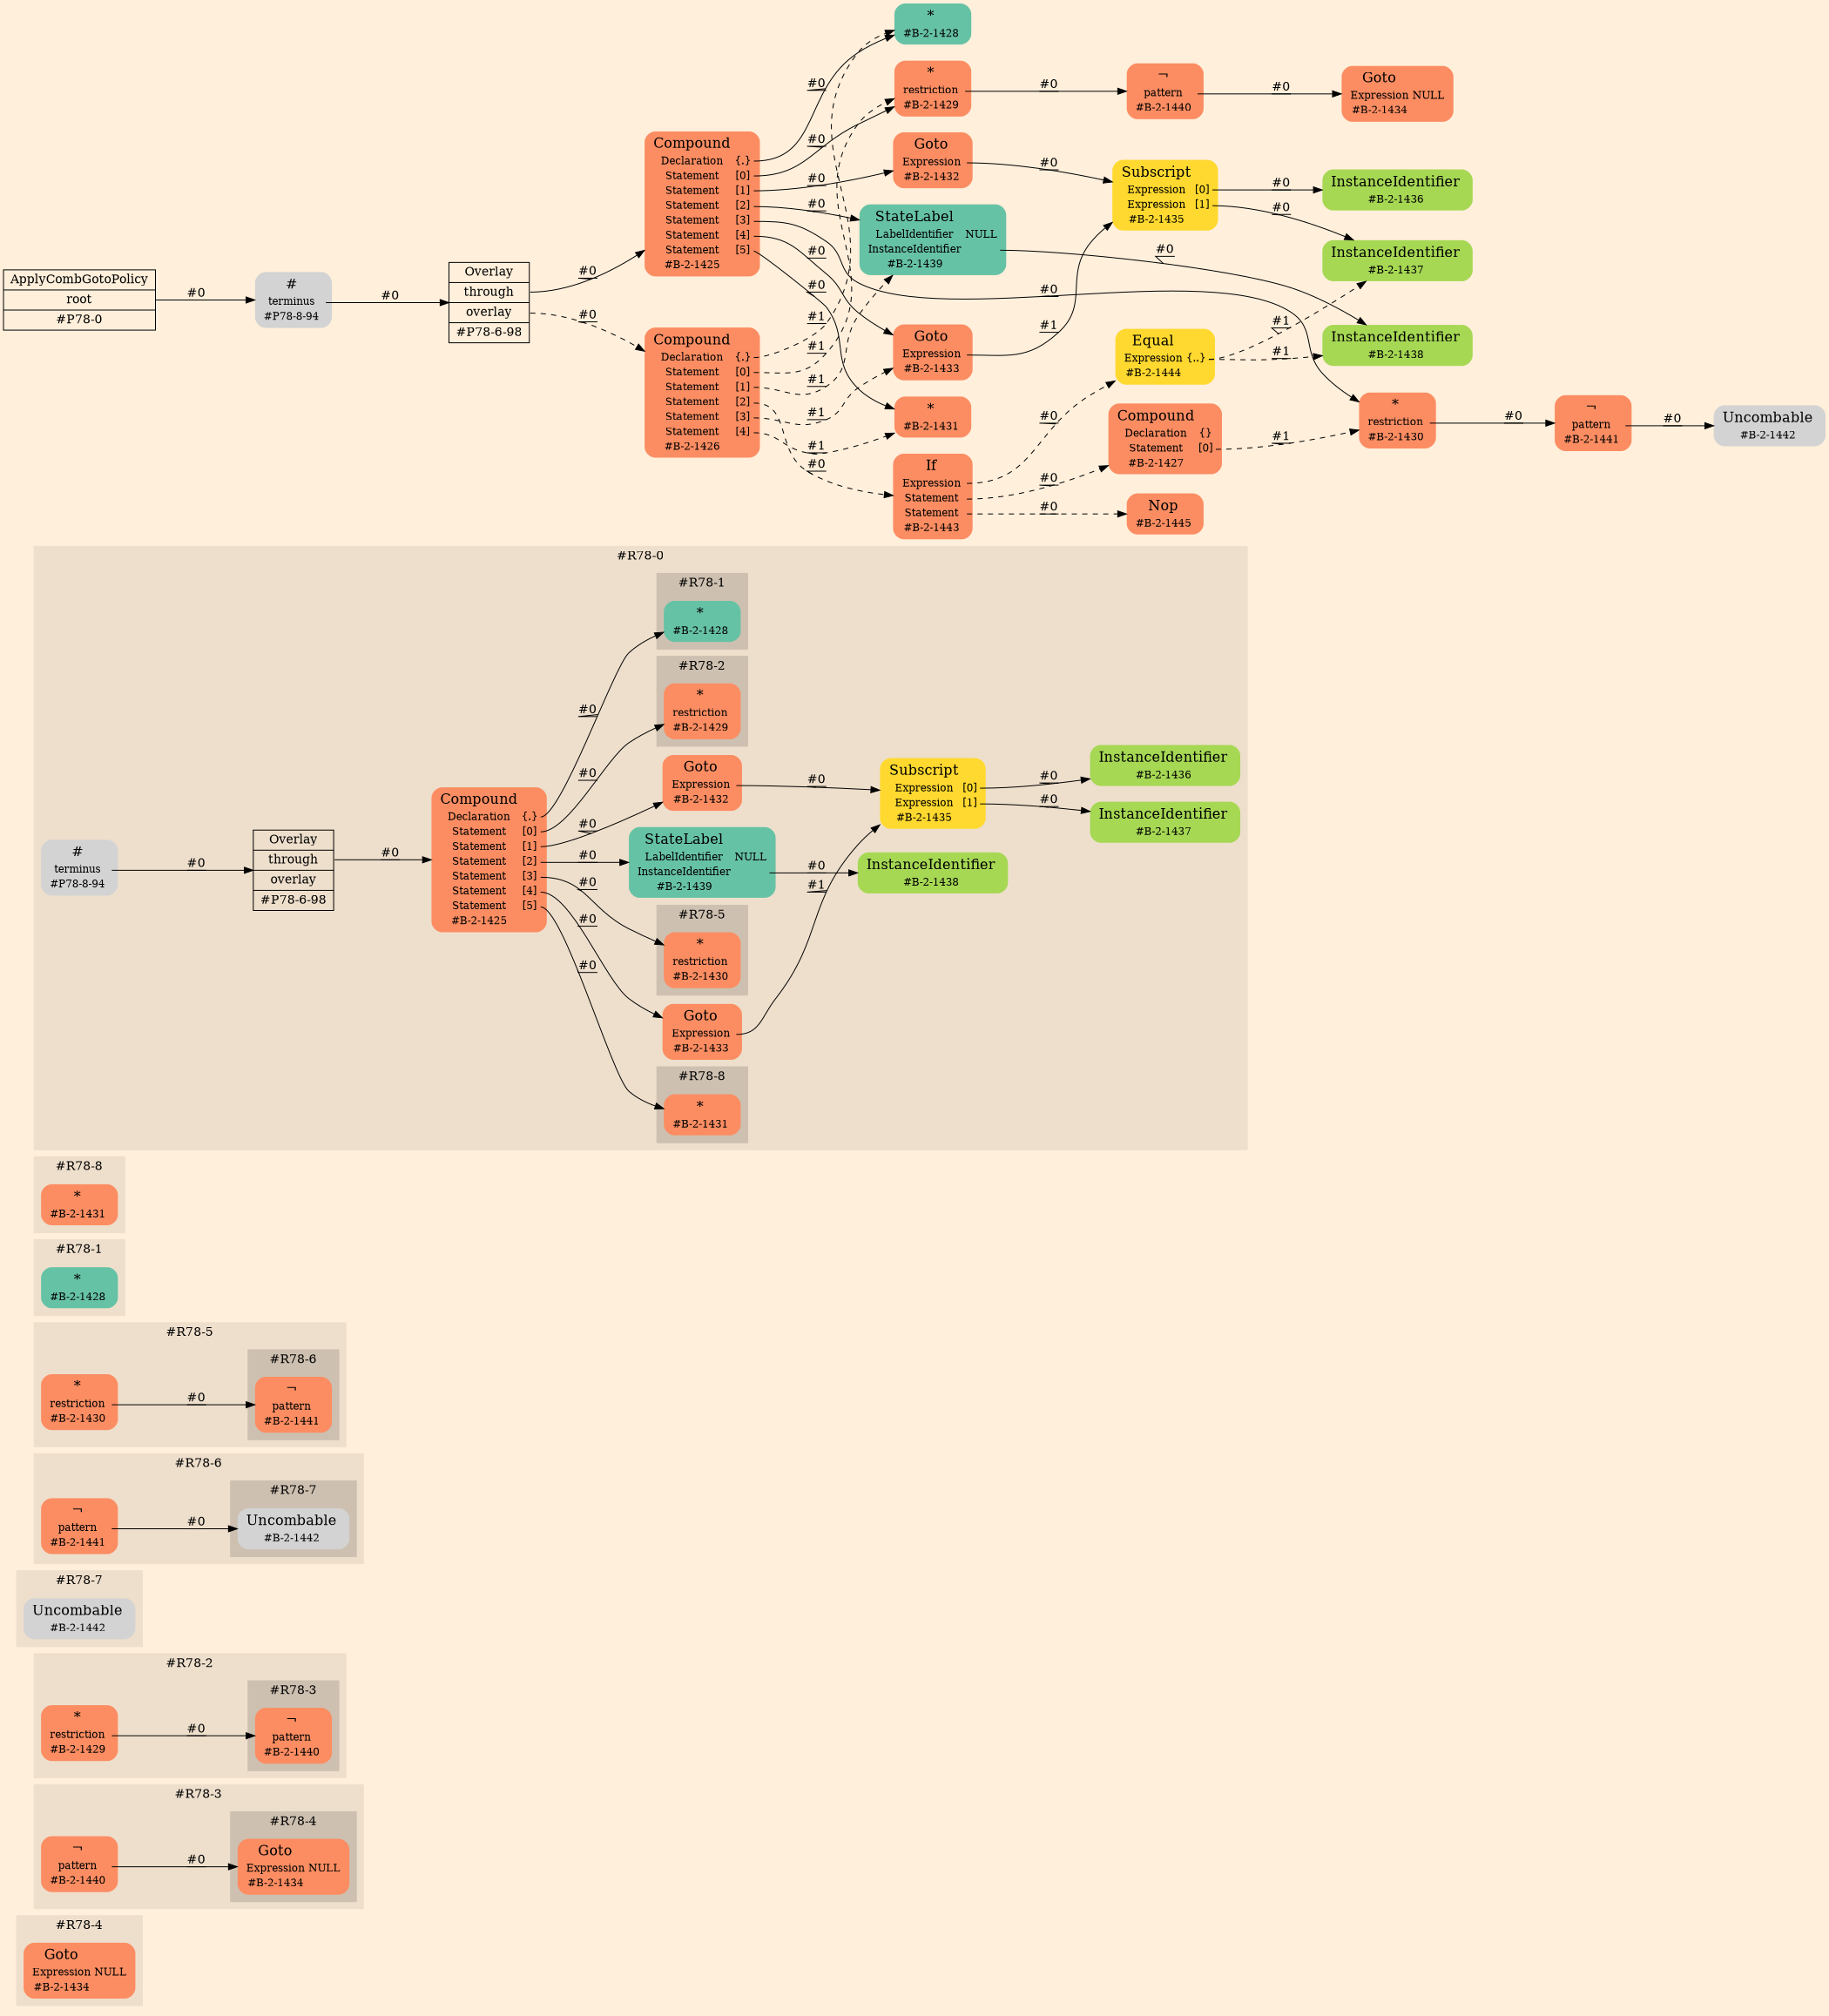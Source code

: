 digraph Inferno {
graph [
rankdir = "LR"
ranksep = 1.0
size = "14,20"
bgcolor = antiquewhite1
color = black
fontcolor = black
];
node [
];
subgraph "cluster#R78-4" {
label = "#R78-4"
style = "filled"
color = antiquewhite2
"#R78-4/#B-2-1434" [
shape = "plaintext"
fillcolor = "/set28/2"
label = <<TABLE BORDER="0" CELLBORDER="0" CELLSPACING="0">
 <TR>
  <TD><FONT POINT-SIZE="16.0">Goto</FONT></TD>
  <TD></TD>
 </TR>
 <TR>
  <TD>Expression</TD>
  <TD PORT="port0">NULL</TD>
 </TR>
 <TR>
  <TD>#B-2-1434</TD>
  <TD PORT="port1"></TD>
 </TR>
</TABLE>>
style = "rounded,filled"
fontsize = "12"
];
}
subgraph "cluster#R78-3" {
label = "#R78-3"
style = "filled"
color = antiquewhite2
"#R78-3/#B-2-1440" [
shape = "plaintext"
fillcolor = "/set28/2"
label = <<TABLE BORDER="0" CELLBORDER="0" CELLSPACING="0">
 <TR>
  <TD><FONT POINT-SIZE="16.0">¬</FONT></TD>
  <TD></TD>
 </TR>
 <TR>
  <TD>pattern</TD>
  <TD PORT="port0"></TD>
 </TR>
 <TR>
  <TD>#B-2-1440</TD>
  <TD PORT="port1"></TD>
 </TR>
</TABLE>>
style = "rounded,filled"
fontsize = "12"
];
subgraph "cluster#R78-4" {
label = "#R78-4"
style = "filled"
color = antiquewhite3
"#R78-3/#B-2-1434" [
shape = "plaintext"
fillcolor = "/set28/2"
label = <<TABLE BORDER="0" CELLBORDER="0" CELLSPACING="0">
 <TR>
  <TD><FONT POINT-SIZE="16.0">Goto</FONT></TD>
  <TD></TD>
 </TR>
 <TR>
  <TD>Expression</TD>
  <TD PORT="port0">NULL</TD>
 </TR>
 <TR>
  <TD>#B-2-1434</TD>
  <TD PORT="port1"></TD>
 </TR>
</TABLE>>
style = "rounded,filled"
fontsize = "12"
];
}
}
subgraph "cluster#R78-2" {
label = "#R78-2"
style = "filled"
color = antiquewhite2
"#R78-2/#B-2-1429" [
shape = "plaintext"
fillcolor = "/set28/2"
label = <<TABLE BORDER="0" CELLBORDER="0" CELLSPACING="0">
 <TR>
  <TD><FONT POINT-SIZE="16.0">*</FONT></TD>
  <TD></TD>
 </TR>
 <TR>
  <TD>restriction</TD>
  <TD PORT="port0"></TD>
 </TR>
 <TR>
  <TD>#B-2-1429</TD>
  <TD PORT="port1"></TD>
 </TR>
</TABLE>>
style = "rounded,filled"
fontsize = "12"
];
subgraph "cluster#R78-3" {
label = "#R78-3"
style = "filled"
color = antiquewhite3
"#R78-2/#B-2-1440" [
shape = "plaintext"
fillcolor = "/set28/2"
label = <<TABLE BORDER="0" CELLBORDER="0" CELLSPACING="0">
 <TR>
  <TD><FONT POINT-SIZE="16.0">¬</FONT></TD>
  <TD></TD>
 </TR>
 <TR>
  <TD>pattern</TD>
  <TD PORT="port0"></TD>
 </TR>
 <TR>
  <TD>#B-2-1440</TD>
  <TD PORT="port1"></TD>
 </TR>
</TABLE>>
style = "rounded,filled"
fontsize = "12"
];
}
}
subgraph "cluster#R78-7" {
label = "#R78-7"
style = "filled"
color = antiquewhite2
"#R78-7/#B-2-1442" [
shape = "plaintext"
label = <<TABLE BORDER="0" CELLBORDER="0" CELLSPACING="0">
 <TR>
  <TD><FONT POINT-SIZE="16.0">Uncombable</FONT></TD>
  <TD></TD>
 </TR>
 <TR>
  <TD>#B-2-1442</TD>
  <TD PORT="port0"></TD>
 </TR>
</TABLE>>
style = "rounded,filled"
fontsize = "12"
];
}
subgraph "cluster#R78-6" {
label = "#R78-6"
style = "filled"
color = antiquewhite2
"#R78-6/#B-2-1441" [
shape = "plaintext"
fillcolor = "/set28/2"
label = <<TABLE BORDER="0" CELLBORDER="0" CELLSPACING="0">
 <TR>
  <TD><FONT POINT-SIZE="16.0">¬</FONT></TD>
  <TD></TD>
 </TR>
 <TR>
  <TD>pattern</TD>
  <TD PORT="port0"></TD>
 </TR>
 <TR>
  <TD>#B-2-1441</TD>
  <TD PORT="port1"></TD>
 </TR>
</TABLE>>
style = "rounded,filled"
fontsize = "12"
];
subgraph "cluster#R78-7" {
label = "#R78-7"
style = "filled"
color = antiquewhite3
"#R78-6/#B-2-1442" [
shape = "plaintext"
label = <<TABLE BORDER="0" CELLBORDER="0" CELLSPACING="0">
 <TR>
  <TD><FONT POINT-SIZE="16.0">Uncombable</FONT></TD>
  <TD></TD>
 </TR>
 <TR>
  <TD>#B-2-1442</TD>
  <TD PORT="port0"></TD>
 </TR>
</TABLE>>
style = "rounded,filled"
fontsize = "12"
];
}
}
subgraph "cluster#R78-5" {
label = "#R78-5"
style = "filled"
color = antiquewhite2
"#R78-5/#B-2-1430" [
shape = "plaintext"
fillcolor = "/set28/2"
label = <<TABLE BORDER="0" CELLBORDER="0" CELLSPACING="0">
 <TR>
  <TD><FONT POINT-SIZE="16.0">*</FONT></TD>
  <TD></TD>
 </TR>
 <TR>
  <TD>restriction</TD>
  <TD PORT="port0"></TD>
 </TR>
 <TR>
  <TD>#B-2-1430</TD>
  <TD PORT="port1"></TD>
 </TR>
</TABLE>>
style = "rounded,filled"
fontsize = "12"
];
subgraph "cluster#R78-6" {
label = "#R78-6"
style = "filled"
color = antiquewhite3
"#R78-5/#B-2-1441" [
shape = "plaintext"
fillcolor = "/set28/2"
label = <<TABLE BORDER="0" CELLBORDER="0" CELLSPACING="0">
 <TR>
  <TD><FONT POINT-SIZE="16.0">¬</FONT></TD>
  <TD></TD>
 </TR>
 <TR>
  <TD>pattern</TD>
  <TD PORT="port0"></TD>
 </TR>
 <TR>
  <TD>#B-2-1441</TD>
  <TD PORT="port1"></TD>
 </TR>
</TABLE>>
style = "rounded,filled"
fontsize = "12"
];
}
}
subgraph "cluster#R78-1" {
label = "#R78-1"
style = "filled"
color = antiquewhite2
"#R78-1/#B-2-1428" [
shape = "plaintext"
fillcolor = "/set28/1"
label = <<TABLE BORDER="0" CELLBORDER="0" CELLSPACING="0">
 <TR>
  <TD><FONT POINT-SIZE="16.0">*</FONT></TD>
  <TD></TD>
 </TR>
 <TR>
  <TD>#B-2-1428</TD>
  <TD PORT="port0"></TD>
 </TR>
</TABLE>>
style = "rounded,filled"
fontsize = "12"
];
}
subgraph "cluster#R78-8" {
label = "#R78-8"
style = "filled"
color = antiquewhite2
"#R78-8/#B-2-1431" [
shape = "plaintext"
fillcolor = "/set28/2"
label = <<TABLE BORDER="0" CELLBORDER="0" CELLSPACING="0">
 <TR>
  <TD><FONT POINT-SIZE="16.0">*</FONT></TD>
  <TD></TD>
 </TR>
 <TR>
  <TD>#B-2-1431</TD>
  <TD PORT="port0"></TD>
 </TR>
</TABLE>>
style = "rounded,filled"
fontsize = "12"
];
}
subgraph "cluster#R78-0" {
label = "#R78-0"
style = "filled"
color = antiquewhite2
"#R78-0/#B-2-1438" [
shape = "plaintext"
fillcolor = "/set28/5"
label = <<TABLE BORDER="0" CELLBORDER="0" CELLSPACING="0">
 <TR>
  <TD><FONT POINT-SIZE="16.0">InstanceIdentifier</FONT></TD>
  <TD></TD>
 </TR>
 <TR>
  <TD>#B-2-1438</TD>
  <TD PORT="port0"></TD>
 </TR>
</TABLE>>
style = "rounded,filled"
fontsize = "12"
];
"#R78-0/#B-2-1439" [
shape = "plaintext"
fillcolor = "/set28/1"
label = <<TABLE BORDER="0" CELLBORDER="0" CELLSPACING="0">
 <TR>
  <TD><FONT POINT-SIZE="16.0">StateLabel</FONT></TD>
  <TD></TD>
 </TR>
 <TR>
  <TD>LabelIdentifier</TD>
  <TD PORT="port0">NULL</TD>
 </TR>
 <TR>
  <TD>InstanceIdentifier</TD>
  <TD PORT="port1"></TD>
 </TR>
 <TR>
  <TD>#B-2-1439</TD>
  <TD PORT="port2"></TD>
 </TR>
</TABLE>>
style = "rounded,filled"
fontsize = "12"
];
"#R78-0/#B-2-1437" [
shape = "plaintext"
fillcolor = "/set28/5"
label = <<TABLE BORDER="0" CELLBORDER="0" CELLSPACING="0">
 <TR>
  <TD><FONT POINT-SIZE="16.0">InstanceIdentifier</FONT></TD>
  <TD></TD>
 </TR>
 <TR>
  <TD>#B-2-1437</TD>
  <TD PORT="port0"></TD>
 </TR>
</TABLE>>
style = "rounded,filled"
fontsize = "12"
];
"#R78-0/#B-2-1425" [
shape = "plaintext"
fillcolor = "/set28/2"
label = <<TABLE BORDER="0" CELLBORDER="0" CELLSPACING="0">
 <TR>
  <TD><FONT POINT-SIZE="16.0">Compound</FONT></TD>
  <TD></TD>
 </TR>
 <TR>
  <TD>Declaration</TD>
  <TD PORT="port0">{.}</TD>
 </TR>
 <TR>
  <TD>Statement</TD>
  <TD PORT="port1">[0]</TD>
 </TR>
 <TR>
  <TD>Statement</TD>
  <TD PORT="port2">[1]</TD>
 </TR>
 <TR>
  <TD>Statement</TD>
  <TD PORT="port3">[2]</TD>
 </TR>
 <TR>
  <TD>Statement</TD>
  <TD PORT="port4">[3]</TD>
 </TR>
 <TR>
  <TD>Statement</TD>
  <TD PORT="port5">[4]</TD>
 </TR>
 <TR>
  <TD>Statement</TD>
  <TD PORT="port6">[5]</TD>
 </TR>
 <TR>
  <TD>#B-2-1425</TD>
  <TD PORT="port7"></TD>
 </TR>
</TABLE>>
style = "rounded,filled"
fontsize = "12"
];
"#R78-0/#P78-8-94" [
shape = "plaintext"
label = <<TABLE BORDER="0" CELLBORDER="0" CELLSPACING="0">
 <TR>
  <TD><FONT POINT-SIZE="16.0">#</FONT></TD>
  <TD></TD>
 </TR>
 <TR>
  <TD>terminus</TD>
  <TD PORT="port0"></TD>
 </TR>
 <TR>
  <TD>#P78-8-94</TD>
  <TD PORT="port1"></TD>
 </TR>
</TABLE>>
style = "rounded,filled"
fontsize = "12"
];
"#R78-0/#P78-6-98" [
shape = "record"
fillcolor = antiquewhite2
label = "<fixed> Overlay | <port0> through | <port1> overlay | <port2> #P78-6-98"
style = "filled"
fontsize = "14"
color = black
fontcolor = black
];
"#R78-0/#B-2-1432" [
shape = "plaintext"
fillcolor = "/set28/2"
label = <<TABLE BORDER="0" CELLBORDER="0" CELLSPACING="0">
 <TR>
  <TD><FONT POINT-SIZE="16.0">Goto</FONT></TD>
  <TD></TD>
 </TR>
 <TR>
  <TD>Expression</TD>
  <TD PORT="port0"></TD>
 </TR>
 <TR>
  <TD>#B-2-1432</TD>
  <TD PORT="port1"></TD>
 </TR>
</TABLE>>
style = "rounded,filled"
fontsize = "12"
];
"#R78-0/#B-2-1433" [
shape = "plaintext"
fillcolor = "/set28/2"
label = <<TABLE BORDER="0" CELLBORDER="0" CELLSPACING="0">
 <TR>
  <TD><FONT POINT-SIZE="16.0">Goto</FONT></TD>
  <TD></TD>
 </TR>
 <TR>
  <TD>Expression</TD>
  <TD PORT="port0"></TD>
 </TR>
 <TR>
  <TD>#B-2-1433</TD>
  <TD PORT="port1"></TD>
 </TR>
</TABLE>>
style = "rounded,filled"
fontsize = "12"
];
"#R78-0/#B-2-1435" [
shape = "plaintext"
fillcolor = "/set28/6"
label = <<TABLE BORDER="0" CELLBORDER="0" CELLSPACING="0">
 <TR>
  <TD><FONT POINT-SIZE="16.0">Subscript</FONT></TD>
  <TD></TD>
 </TR>
 <TR>
  <TD>Expression</TD>
  <TD PORT="port0">[0]</TD>
 </TR>
 <TR>
  <TD>Expression</TD>
  <TD PORT="port1">[1]</TD>
 </TR>
 <TR>
  <TD>#B-2-1435</TD>
  <TD PORT="port2"></TD>
 </TR>
</TABLE>>
style = "rounded,filled"
fontsize = "12"
];
"#R78-0/#B-2-1436" [
shape = "plaintext"
fillcolor = "/set28/5"
label = <<TABLE BORDER="0" CELLBORDER="0" CELLSPACING="0">
 <TR>
  <TD><FONT POINT-SIZE="16.0">InstanceIdentifier</FONT></TD>
  <TD></TD>
 </TR>
 <TR>
  <TD>#B-2-1436</TD>
  <TD PORT="port0"></TD>
 </TR>
</TABLE>>
style = "rounded,filled"
fontsize = "12"
];
subgraph "cluster#R78-8" {
label = "#R78-8"
style = "filled"
color = antiquewhite3
"#R78-0/#B-2-1431" [
shape = "plaintext"
fillcolor = "/set28/2"
label = <<TABLE BORDER="0" CELLBORDER="0" CELLSPACING="0">
 <TR>
  <TD><FONT POINT-SIZE="16.0">*</FONT></TD>
  <TD></TD>
 </TR>
 <TR>
  <TD>#B-2-1431</TD>
  <TD PORT="port0"></TD>
 </TR>
</TABLE>>
style = "rounded,filled"
fontsize = "12"
];
}
subgraph "cluster#R78-1" {
label = "#R78-1"
style = "filled"
color = antiquewhite3
"#R78-0/#B-2-1428" [
shape = "plaintext"
fillcolor = "/set28/1"
label = <<TABLE BORDER="0" CELLBORDER="0" CELLSPACING="0">
 <TR>
  <TD><FONT POINT-SIZE="16.0">*</FONT></TD>
  <TD></TD>
 </TR>
 <TR>
  <TD>#B-2-1428</TD>
  <TD PORT="port0"></TD>
 </TR>
</TABLE>>
style = "rounded,filled"
fontsize = "12"
];
}
subgraph "cluster#R78-5" {
label = "#R78-5"
style = "filled"
color = antiquewhite3
"#R78-0/#B-2-1430" [
shape = "plaintext"
fillcolor = "/set28/2"
label = <<TABLE BORDER="0" CELLBORDER="0" CELLSPACING="0">
 <TR>
  <TD><FONT POINT-SIZE="16.0">*</FONT></TD>
  <TD></TD>
 </TR>
 <TR>
  <TD>restriction</TD>
  <TD PORT="port0"></TD>
 </TR>
 <TR>
  <TD>#B-2-1430</TD>
  <TD PORT="port1"></TD>
 </TR>
</TABLE>>
style = "rounded,filled"
fontsize = "12"
];
}
subgraph "cluster#R78-2" {
label = "#R78-2"
style = "filled"
color = antiquewhite3
"#R78-0/#B-2-1429" [
shape = "plaintext"
fillcolor = "/set28/2"
label = <<TABLE BORDER="0" CELLBORDER="0" CELLSPACING="0">
 <TR>
  <TD><FONT POINT-SIZE="16.0">*</FONT></TD>
  <TD></TD>
 </TR>
 <TR>
  <TD>restriction</TD>
  <TD PORT="port0"></TD>
 </TR>
 <TR>
  <TD>#B-2-1429</TD>
  <TD PORT="port1"></TD>
 </TR>
</TABLE>>
style = "rounded,filled"
fontsize = "12"
];
}
}
"CR#P78-0" [
shape = "record"
fillcolor = antiquewhite1
label = "<fixed> ApplyCombGotoPolicy | <port0> root | <port1> #P78-0"
style = "filled"
fontsize = "14"
color = black
fontcolor = black
];
"#P78-8-94" [
shape = "plaintext"
label = <<TABLE BORDER="0" CELLBORDER="0" CELLSPACING="0">
 <TR>
  <TD><FONT POINT-SIZE="16.0">#</FONT></TD>
  <TD></TD>
 </TR>
 <TR>
  <TD>terminus</TD>
  <TD PORT="port0"></TD>
 </TR>
 <TR>
  <TD>#P78-8-94</TD>
  <TD PORT="port1"></TD>
 </TR>
</TABLE>>
style = "rounded,filled"
fontsize = "12"
];
"#P78-6-98" [
shape = "record"
fillcolor = antiquewhite1
label = "<fixed> Overlay | <port0> through | <port1> overlay | <port2> #P78-6-98"
style = "filled"
fontsize = "14"
color = black
fontcolor = black
];
"#B-2-1425" [
shape = "plaintext"
fillcolor = "/set28/2"
label = <<TABLE BORDER="0" CELLBORDER="0" CELLSPACING="0">
 <TR>
  <TD><FONT POINT-SIZE="16.0">Compound</FONT></TD>
  <TD></TD>
 </TR>
 <TR>
  <TD>Declaration</TD>
  <TD PORT="port0">{.}</TD>
 </TR>
 <TR>
  <TD>Statement</TD>
  <TD PORT="port1">[0]</TD>
 </TR>
 <TR>
  <TD>Statement</TD>
  <TD PORT="port2">[1]</TD>
 </TR>
 <TR>
  <TD>Statement</TD>
  <TD PORT="port3">[2]</TD>
 </TR>
 <TR>
  <TD>Statement</TD>
  <TD PORT="port4">[3]</TD>
 </TR>
 <TR>
  <TD>Statement</TD>
  <TD PORT="port5">[4]</TD>
 </TR>
 <TR>
  <TD>Statement</TD>
  <TD PORT="port6">[5]</TD>
 </TR>
 <TR>
  <TD>#B-2-1425</TD>
  <TD PORT="port7"></TD>
 </TR>
</TABLE>>
style = "rounded,filled"
fontsize = "12"
];
"#B-2-1428" [
shape = "plaintext"
fillcolor = "/set28/1"
label = <<TABLE BORDER="0" CELLBORDER="0" CELLSPACING="0">
 <TR>
  <TD><FONT POINT-SIZE="16.0">*</FONT></TD>
  <TD></TD>
 </TR>
 <TR>
  <TD>#B-2-1428</TD>
  <TD PORT="port0"></TD>
 </TR>
</TABLE>>
style = "rounded,filled"
fontsize = "12"
];
"#B-2-1429" [
shape = "plaintext"
fillcolor = "/set28/2"
label = <<TABLE BORDER="0" CELLBORDER="0" CELLSPACING="0">
 <TR>
  <TD><FONT POINT-SIZE="16.0">*</FONT></TD>
  <TD></TD>
 </TR>
 <TR>
  <TD>restriction</TD>
  <TD PORT="port0"></TD>
 </TR>
 <TR>
  <TD>#B-2-1429</TD>
  <TD PORT="port1"></TD>
 </TR>
</TABLE>>
style = "rounded,filled"
fontsize = "12"
];
"#B-2-1440" [
shape = "plaintext"
fillcolor = "/set28/2"
label = <<TABLE BORDER="0" CELLBORDER="0" CELLSPACING="0">
 <TR>
  <TD><FONT POINT-SIZE="16.0">¬</FONT></TD>
  <TD></TD>
 </TR>
 <TR>
  <TD>pattern</TD>
  <TD PORT="port0"></TD>
 </TR>
 <TR>
  <TD>#B-2-1440</TD>
  <TD PORT="port1"></TD>
 </TR>
</TABLE>>
style = "rounded,filled"
fontsize = "12"
];
"#B-2-1434" [
shape = "plaintext"
fillcolor = "/set28/2"
label = <<TABLE BORDER="0" CELLBORDER="0" CELLSPACING="0">
 <TR>
  <TD><FONT POINT-SIZE="16.0">Goto</FONT></TD>
  <TD></TD>
 </TR>
 <TR>
  <TD>Expression</TD>
  <TD PORT="port0">NULL</TD>
 </TR>
 <TR>
  <TD>#B-2-1434</TD>
  <TD PORT="port1"></TD>
 </TR>
</TABLE>>
style = "rounded,filled"
fontsize = "12"
];
"#B-2-1432" [
shape = "plaintext"
fillcolor = "/set28/2"
label = <<TABLE BORDER="0" CELLBORDER="0" CELLSPACING="0">
 <TR>
  <TD><FONT POINT-SIZE="16.0">Goto</FONT></TD>
  <TD></TD>
 </TR>
 <TR>
  <TD>Expression</TD>
  <TD PORT="port0"></TD>
 </TR>
 <TR>
  <TD>#B-2-1432</TD>
  <TD PORT="port1"></TD>
 </TR>
</TABLE>>
style = "rounded,filled"
fontsize = "12"
];
"#B-2-1435" [
shape = "plaintext"
fillcolor = "/set28/6"
label = <<TABLE BORDER="0" CELLBORDER="0" CELLSPACING="0">
 <TR>
  <TD><FONT POINT-SIZE="16.0">Subscript</FONT></TD>
  <TD></TD>
 </TR>
 <TR>
  <TD>Expression</TD>
  <TD PORT="port0">[0]</TD>
 </TR>
 <TR>
  <TD>Expression</TD>
  <TD PORT="port1">[1]</TD>
 </TR>
 <TR>
  <TD>#B-2-1435</TD>
  <TD PORT="port2"></TD>
 </TR>
</TABLE>>
style = "rounded,filled"
fontsize = "12"
];
"#B-2-1436" [
shape = "plaintext"
fillcolor = "/set28/5"
label = <<TABLE BORDER="0" CELLBORDER="0" CELLSPACING="0">
 <TR>
  <TD><FONT POINT-SIZE="16.0">InstanceIdentifier</FONT></TD>
  <TD></TD>
 </TR>
 <TR>
  <TD>#B-2-1436</TD>
  <TD PORT="port0"></TD>
 </TR>
</TABLE>>
style = "rounded,filled"
fontsize = "12"
];
"#B-2-1437" [
shape = "plaintext"
fillcolor = "/set28/5"
label = <<TABLE BORDER="0" CELLBORDER="0" CELLSPACING="0">
 <TR>
  <TD><FONT POINT-SIZE="16.0">InstanceIdentifier</FONT></TD>
  <TD></TD>
 </TR>
 <TR>
  <TD>#B-2-1437</TD>
  <TD PORT="port0"></TD>
 </TR>
</TABLE>>
style = "rounded,filled"
fontsize = "12"
];
"#B-2-1439" [
shape = "plaintext"
fillcolor = "/set28/1"
label = <<TABLE BORDER="0" CELLBORDER="0" CELLSPACING="0">
 <TR>
  <TD><FONT POINT-SIZE="16.0">StateLabel</FONT></TD>
  <TD></TD>
 </TR>
 <TR>
  <TD>LabelIdentifier</TD>
  <TD PORT="port0">NULL</TD>
 </TR>
 <TR>
  <TD>InstanceIdentifier</TD>
  <TD PORT="port1"></TD>
 </TR>
 <TR>
  <TD>#B-2-1439</TD>
  <TD PORT="port2"></TD>
 </TR>
</TABLE>>
style = "rounded,filled"
fontsize = "12"
];
"#B-2-1438" [
shape = "plaintext"
fillcolor = "/set28/5"
label = <<TABLE BORDER="0" CELLBORDER="0" CELLSPACING="0">
 <TR>
  <TD><FONT POINT-SIZE="16.0">InstanceIdentifier</FONT></TD>
  <TD></TD>
 </TR>
 <TR>
  <TD>#B-2-1438</TD>
  <TD PORT="port0"></TD>
 </TR>
</TABLE>>
style = "rounded,filled"
fontsize = "12"
];
"#B-2-1430" [
shape = "plaintext"
fillcolor = "/set28/2"
label = <<TABLE BORDER="0" CELLBORDER="0" CELLSPACING="0">
 <TR>
  <TD><FONT POINT-SIZE="16.0">*</FONT></TD>
  <TD></TD>
 </TR>
 <TR>
  <TD>restriction</TD>
  <TD PORT="port0"></TD>
 </TR>
 <TR>
  <TD>#B-2-1430</TD>
  <TD PORT="port1"></TD>
 </TR>
</TABLE>>
style = "rounded,filled"
fontsize = "12"
];
"#B-2-1441" [
shape = "plaintext"
fillcolor = "/set28/2"
label = <<TABLE BORDER="0" CELLBORDER="0" CELLSPACING="0">
 <TR>
  <TD><FONT POINT-SIZE="16.0">¬</FONT></TD>
  <TD></TD>
 </TR>
 <TR>
  <TD>pattern</TD>
  <TD PORT="port0"></TD>
 </TR>
 <TR>
  <TD>#B-2-1441</TD>
  <TD PORT="port1"></TD>
 </TR>
</TABLE>>
style = "rounded,filled"
fontsize = "12"
];
"#B-2-1442" [
shape = "plaintext"
label = <<TABLE BORDER="0" CELLBORDER="0" CELLSPACING="0">
 <TR>
  <TD><FONT POINT-SIZE="16.0">Uncombable</FONT></TD>
  <TD></TD>
 </TR>
 <TR>
  <TD>#B-2-1442</TD>
  <TD PORT="port0"></TD>
 </TR>
</TABLE>>
style = "rounded,filled"
fontsize = "12"
];
"#B-2-1433" [
shape = "plaintext"
fillcolor = "/set28/2"
label = <<TABLE BORDER="0" CELLBORDER="0" CELLSPACING="0">
 <TR>
  <TD><FONT POINT-SIZE="16.0">Goto</FONT></TD>
  <TD></TD>
 </TR>
 <TR>
  <TD>Expression</TD>
  <TD PORT="port0"></TD>
 </TR>
 <TR>
  <TD>#B-2-1433</TD>
  <TD PORT="port1"></TD>
 </TR>
</TABLE>>
style = "rounded,filled"
fontsize = "12"
];
"#B-2-1431" [
shape = "plaintext"
fillcolor = "/set28/2"
label = <<TABLE BORDER="0" CELLBORDER="0" CELLSPACING="0">
 <TR>
  <TD><FONT POINT-SIZE="16.0">*</FONT></TD>
  <TD></TD>
 </TR>
 <TR>
  <TD>#B-2-1431</TD>
  <TD PORT="port0"></TD>
 </TR>
</TABLE>>
style = "rounded,filled"
fontsize = "12"
];
"#B-2-1426" [
shape = "plaintext"
fillcolor = "/set28/2"
label = <<TABLE BORDER="0" CELLBORDER="0" CELLSPACING="0">
 <TR>
  <TD><FONT POINT-SIZE="16.0">Compound</FONT></TD>
  <TD></TD>
 </TR>
 <TR>
  <TD>Declaration</TD>
  <TD PORT="port0">{.}</TD>
 </TR>
 <TR>
  <TD>Statement</TD>
  <TD PORT="port1">[0]</TD>
 </TR>
 <TR>
  <TD>Statement</TD>
  <TD PORT="port2">[1]</TD>
 </TR>
 <TR>
  <TD>Statement</TD>
  <TD PORT="port3">[2]</TD>
 </TR>
 <TR>
  <TD>Statement</TD>
  <TD PORT="port4">[3]</TD>
 </TR>
 <TR>
  <TD>Statement</TD>
  <TD PORT="port5">[4]</TD>
 </TR>
 <TR>
  <TD>#B-2-1426</TD>
  <TD PORT="port6"></TD>
 </TR>
</TABLE>>
style = "rounded,filled"
fontsize = "12"
];
"#B-2-1443" [
shape = "plaintext"
fillcolor = "/set28/2"
label = <<TABLE BORDER="0" CELLBORDER="0" CELLSPACING="0">
 <TR>
  <TD><FONT POINT-SIZE="16.0">If</FONT></TD>
  <TD></TD>
 </TR>
 <TR>
  <TD>Expression</TD>
  <TD PORT="port0"></TD>
 </TR>
 <TR>
  <TD>Statement</TD>
  <TD PORT="port1"></TD>
 </TR>
 <TR>
  <TD>Statement</TD>
  <TD PORT="port2"></TD>
 </TR>
 <TR>
  <TD>#B-2-1443</TD>
  <TD PORT="port3"></TD>
 </TR>
</TABLE>>
style = "rounded,filled"
fontsize = "12"
];
"#B-2-1444" [
shape = "plaintext"
fillcolor = "/set28/6"
label = <<TABLE BORDER="0" CELLBORDER="0" CELLSPACING="0">
 <TR>
  <TD><FONT POINT-SIZE="16.0">Equal</FONT></TD>
  <TD></TD>
 </TR>
 <TR>
  <TD>Expression</TD>
  <TD PORT="port0">{..}</TD>
 </TR>
 <TR>
  <TD>#B-2-1444</TD>
  <TD PORT="port1"></TD>
 </TR>
</TABLE>>
style = "rounded,filled"
fontsize = "12"
];
"#B-2-1427" [
shape = "plaintext"
fillcolor = "/set28/2"
label = <<TABLE BORDER="0" CELLBORDER="0" CELLSPACING="0">
 <TR>
  <TD><FONT POINT-SIZE="16.0">Compound</FONT></TD>
  <TD></TD>
 </TR>
 <TR>
  <TD>Declaration</TD>
  <TD PORT="port0">{}</TD>
 </TR>
 <TR>
  <TD>Statement</TD>
  <TD PORT="port1">[0]</TD>
 </TR>
 <TR>
  <TD>#B-2-1427</TD>
  <TD PORT="port2"></TD>
 </TR>
</TABLE>>
style = "rounded,filled"
fontsize = "12"
];
"#B-2-1445" [
shape = "plaintext"
fillcolor = "/set28/2"
label = <<TABLE BORDER="0" CELLBORDER="0" CELLSPACING="0">
 <TR>
  <TD><FONT POINT-SIZE="16.0">Nop</FONT></TD>
  <TD></TD>
 </TR>
 <TR>
  <TD>#B-2-1445</TD>
  <TD PORT="port0"></TD>
 </TR>
</TABLE>>
style = "rounded,filled"
fontsize = "12"
];
"CR#P78-0":port0 -> "#P78-8-94" [style="solid"
label = "#0"
decorate = true
color = black
fontcolor = black
];
"#P78-8-94":port0 -> "#P78-6-98" [style="solid"
label = "#0"
decorate = true
color = black
fontcolor = black
];
"#P78-6-98":port0 -> "#B-2-1425" [style="solid"
label = "#0"
decorate = true
color = black
fontcolor = black
];
"#P78-6-98":port1 -> "#B-2-1426" [style="dashed"
label = "#0"
decorate = true
color = black
fontcolor = black
];
"#B-2-1425":port0 -> "#B-2-1428" [style="solid"
label = "#0"
decorate = true
color = black
fontcolor = black
];
"#B-2-1425":port1 -> "#B-2-1429" [style="solid"
label = "#0"
decorate = true
color = black
fontcolor = black
];
"#B-2-1425":port2 -> "#B-2-1432" [style="solid"
label = "#0"
decorate = true
color = black
fontcolor = black
];
"#B-2-1425":port3 -> "#B-2-1439" [style="solid"
label = "#0"
decorate = true
color = black
fontcolor = black
];
"#B-2-1425":port4 -> "#B-2-1430" [style="solid"
label = "#0"
decorate = true
color = black
fontcolor = black
];
"#B-2-1425":port5 -> "#B-2-1433" [style="solid"
label = "#0"
decorate = true
color = black
fontcolor = black
];
"#B-2-1425":port6 -> "#B-2-1431" [style="solid"
label = "#0"
decorate = true
color = black
fontcolor = black
];
"#B-2-1429":port0 -> "#B-2-1440" [style="solid"
label = "#0"
decorate = true
color = black
fontcolor = black
];
"#B-2-1440":port0 -> "#B-2-1434" [style="solid"
label = "#0"
decorate = true
color = black
fontcolor = black
];
"#B-2-1432":port0 -> "#B-2-1435" [style="solid"
label = "#0"
decorate = true
color = black
fontcolor = black
];
"#B-2-1435":port0 -> "#B-2-1436" [style="solid"
label = "#0"
decorate = true
color = black
fontcolor = black
];
"#B-2-1435":port1 -> "#B-2-1437" [style="solid"
label = "#0"
decorate = true
color = black
fontcolor = black
];
"#B-2-1439":port1 -> "#B-2-1438" [style="solid"
label = "#0"
decorate = true
color = black
fontcolor = black
];
"#B-2-1430":port0 -> "#B-2-1441" [style="solid"
label = "#0"
decorate = true
color = black
fontcolor = black
];
"#B-2-1441":port0 -> "#B-2-1442" [style="solid"
label = "#0"
decorate = true
color = black
fontcolor = black
];
"#B-2-1433":port0 -> "#B-2-1435" [style="solid"
label = "#1"
decorate = true
color = black
fontcolor = black
];
"#B-2-1426":port0 -> "#B-2-1428" [style="dashed"
label = "#1"
decorate = true
color = black
fontcolor = black
];
"#B-2-1426":port1 -> "#B-2-1429" [style="dashed"
label = "#1"
decorate = true
color = black
fontcolor = black
];
"#B-2-1426":port2 -> "#B-2-1439" [style="dashed"
label = "#1"
decorate = true
color = black
fontcolor = black
];
"#B-2-1426":port3 -> "#B-2-1443" [style="dashed"
label = "#0"
decorate = true
color = black
fontcolor = black
];
"#B-2-1426":port4 -> "#B-2-1433" [style="dashed"
label = "#1"
decorate = true
color = black
fontcolor = black
];
"#B-2-1426":port5 -> "#B-2-1431" [style="dashed"
label = "#1"
decorate = true
color = black
fontcolor = black
];
"#B-2-1443":port0 -> "#B-2-1444" [style="dashed"
label = "#0"
decorate = true
color = black
fontcolor = black
];
"#B-2-1443":port1 -> "#B-2-1427" [style="dashed"
label = "#0"
decorate = true
color = black
fontcolor = black
];
"#B-2-1443":port2 -> "#B-2-1445" [style="dashed"
label = "#0"
decorate = true
color = black
fontcolor = black
];
"#B-2-1444":port0 -> "#B-2-1437" [style="dashed"
label = "#1"
decorate = true
color = black
fontcolor = black
];
"#B-2-1444":port0 -> "#B-2-1438" [style="dashed"
label = "#1"
decorate = true
color = black
fontcolor = black
];
"#B-2-1427":port1 -> "#B-2-1430" [style="dashed"
label = "#1"
decorate = true
color = black
fontcolor = black
];
"#R78-0/#B-2-1439":port1 -> "#R78-0/#B-2-1438" [style="solid"
label = "#0"
decorate = true
color = black
fontcolor = black
];
"#R78-0/#B-2-1425":port0 -> "#R78-0/#B-2-1428" [style="solid"
label = "#0"
decorate = true
color = black
fontcolor = black
];
"#R78-0/#B-2-1425":port1 -> "#R78-0/#B-2-1429" [style="solid"
label = "#0"
decorate = true
color = black
fontcolor = black
];
"#R78-0/#B-2-1425":port2 -> "#R78-0/#B-2-1432" [style="solid"
label = "#0"
decorate = true
color = black
fontcolor = black
];
"#R78-0/#B-2-1425":port3 -> "#R78-0/#B-2-1439" [style="solid"
label = "#0"
decorate = true
color = black
fontcolor = black
];
"#R78-0/#B-2-1425":port4 -> "#R78-0/#B-2-1430" [style="solid"
label = "#0"
decorate = true
color = black
fontcolor = black
];
"#R78-0/#B-2-1425":port5 -> "#R78-0/#B-2-1433" [style="solid"
label = "#0"
decorate = true
color = black
fontcolor = black
];
"#R78-0/#B-2-1425":port6 -> "#R78-0/#B-2-1431" [style="solid"
label = "#0"
decorate = true
color = black
fontcolor = black
];
"#R78-0/#P78-8-94":port0 -> "#R78-0/#P78-6-98" [style="solid"
label = "#0"
decorate = true
color = black
fontcolor = black
];
"#R78-0/#P78-6-98":port0 -> "#R78-0/#B-2-1425" [style="solid"
label = "#0"
decorate = true
color = black
fontcolor = black
];
"#R78-0/#B-2-1432":port0 -> "#R78-0/#B-2-1435" [style="solid"
label = "#0"
decorate = true
color = black
fontcolor = black
];
"#R78-0/#B-2-1433":port0 -> "#R78-0/#B-2-1435" [style="solid"
label = "#1"
decorate = true
color = black
fontcolor = black
];
"#R78-0/#B-2-1435":port0 -> "#R78-0/#B-2-1436" [style="solid"
label = "#0"
decorate = true
color = black
fontcolor = black
];
"#R78-0/#B-2-1435":port1 -> "#R78-0/#B-2-1437" [style="solid"
label = "#0"
decorate = true
color = black
fontcolor = black
];
"#R78-5/#B-2-1430":port0 -> "#R78-5/#B-2-1441" [style="solid"
label = "#0"
decorate = true
color = black
fontcolor = black
];
"#R78-6/#B-2-1441":port0 -> "#R78-6/#B-2-1442" [style="solid"
label = "#0"
decorate = true
color = black
fontcolor = black
];
"#R78-2/#B-2-1429":port0 -> "#R78-2/#B-2-1440" [style="solid"
label = "#0"
decorate = true
color = black
fontcolor = black
];
"#R78-3/#B-2-1440":port0 -> "#R78-3/#B-2-1434" [style="solid"
label = "#0"
decorate = true
color = black
fontcolor = black
];
}

